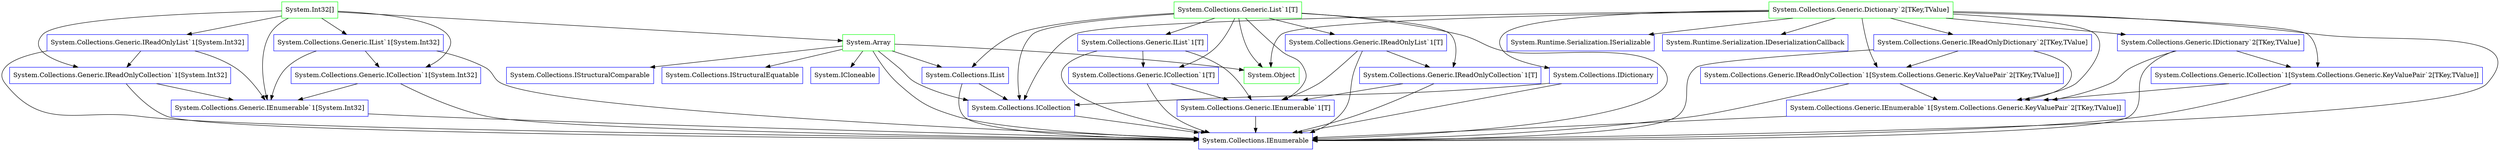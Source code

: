 digraph {
	node [shape=rect]
	"System.Int32[]" [color=green]
	"System.Int32[]" -> "System.Array"
	"System.Int32[]" -> "System.Collections.Generic.IList`1[System.Int32]"
	"System.Int32[]" -> "System.Collections.Generic.ICollection`1[System.Int32]"
	"System.Int32[]" -> "System.Collections.Generic.IEnumerable`1[System.Int32]"
	"System.Int32[]" -> "System.Collections.Generic.IReadOnlyList`1[System.Int32]"
	"System.Int32[]" -> "System.Collections.Generic.IReadOnlyCollection`1[System.Int32]"
	"System.Array" [color=green]
	"System.Array" -> "System.Object"
	"System.Array" -> "System.ICloneable"
	"System.Array" -> "System.Collections.IList"
	"System.Array" -> "System.Collections.ICollection"
	"System.Array" -> "System.Collections.IEnumerable"
	"System.Array" -> "System.Collections.IStructuralComparable"
	"System.Array" -> "System.Collections.IStructuralEquatable"
	"System.Object" [color=green]
	"System.ICloneable" [color=blue]
	"System.Collections.IList" [color=blue]
	"System.Collections.IList" -> "System.Collections.ICollection"
	"System.Collections.IList" -> "System.Collections.IEnumerable"
	"System.Collections.ICollection" [color=blue]
	"System.Collections.ICollection" -> "System.Collections.IEnumerable"
	"System.Collections.IEnumerable" [color=blue]
	"System.Collections.IStructuralComparable" [color=blue]
	"System.Collections.IStructuralEquatable" [color=blue]
	"System.Collections.Generic.IList`1[System.Int32]" [color=blue]
	"System.Collections.Generic.IList`1[System.Int32]" -> "System.Collections.Generic.ICollection`1[System.Int32]"
	"System.Collections.Generic.IList`1[System.Int32]" -> "System.Collections.Generic.IEnumerable`1[System.Int32]"
	"System.Collections.Generic.IList`1[System.Int32]" -> "System.Collections.IEnumerable"
	"System.Collections.Generic.ICollection`1[System.Int32]" [color=blue]
	"System.Collections.Generic.ICollection`1[System.Int32]" -> "System.Collections.Generic.IEnumerable`1[System.Int32]"
	"System.Collections.Generic.ICollection`1[System.Int32]" -> "System.Collections.IEnumerable"
	"System.Collections.Generic.IEnumerable`1[System.Int32]" [color=blue]
	"System.Collections.Generic.IEnumerable`1[System.Int32]" -> "System.Collections.IEnumerable"
	"System.Collections.Generic.IReadOnlyList`1[System.Int32]" [color=blue]
	"System.Collections.Generic.IReadOnlyList`1[System.Int32]" -> "System.Collections.Generic.IReadOnlyCollection`1[System.Int32]"
	"System.Collections.Generic.IReadOnlyList`1[System.Int32]" -> "System.Collections.Generic.IEnumerable`1[System.Int32]"
	"System.Collections.Generic.IReadOnlyList`1[System.Int32]" -> "System.Collections.IEnumerable"
	"System.Collections.Generic.IReadOnlyCollection`1[System.Int32]" [color=blue]
	"System.Collections.Generic.IReadOnlyCollection`1[System.Int32]" -> "System.Collections.Generic.IEnumerable`1[System.Int32]"
	"System.Collections.Generic.IReadOnlyCollection`1[System.Int32]" -> "System.Collections.IEnumerable"
	"System.Collections.Generic.List`1[T]" [color=green]
	"System.Collections.Generic.List`1[T]" -> "System.Object"
	"System.Collections.Generic.List`1[T]" -> "System.Collections.Generic.IList`1[T]"
	"System.Collections.Generic.List`1[T]" -> "System.Collections.Generic.ICollection`1[T]"
	"System.Collections.Generic.List`1[T]" -> "System.Collections.Generic.IEnumerable`1[T]"
	"System.Collections.Generic.List`1[T]" -> "System.Collections.IEnumerable"
	"System.Collections.Generic.List`1[T]" -> "System.Collections.IList"
	"System.Collections.Generic.List`1[T]" -> "System.Collections.ICollection"
	"System.Collections.Generic.List`1[T]" -> "System.Collections.Generic.IReadOnlyList`1[T]"
	"System.Collections.Generic.List`1[T]" -> "System.Collections.Generic.IReadOnlyCollection`1[T]"
	"System.Collections.Generic.IList`1[T]" [color=blue]
	"System.Collections.Generic.IList`1[T]" -> "System.Collections.Generic.ICollection`1[T]"
	"System.Collections.Generic.IList`1[T]" -> "System.Collections.Generic.IEnumerable`1[T]"
	"System.Collections.Generic.IList`1[T]" -> "System.Collections.IEnumerable"
	"System.Collections.Generic.ICollection`1[T]" [color=blue]
	"System.Collections.Generic.ICollection`1[T]" -> "System.Collections.Generic.IEnumerable`1[T]"
	"System.Collections.Generic.ICollection`1[T]" -> "System.Collections.IEnumerable"
	"System.Collections.Generic.IEnumerable`1[T]" [color=blue]
	"System.Collections.Generic.IEnumerable`1[T]" -> "System.Collections.IEnumerable"
	"System.Collections.Generic.IReadOnlyList`1[T]" [color=blue]
	"System.Collections.Generic.IReadOnlyList`1[T]" -> "System.Collections.Generic.IReadOnlyCollection`1[T]"
	"System.Collections.Generic.IReadOnlyList`1[T]" -> "System.Collections.Generic.IEnumerable`1[T]"
	"System.Collections.Generic.IReadOnlyList`1[T]" -> "System.Collections.IEnumerable"
	"System.Collections.Generic.IReadOnlyCollection`1[T]" [color=blue]
	"System.Collections.Generic.IReadOnlyCollection`1[T]" -> "System.Collections.Generic.IEnumerable`1[T]"
	"System.Collections.Generic.IReadOnlyCollection`1[T]" -> "System.Collections.IEnumerable"
	"System.Collections.Generic.Dictionary`2[TKey,TValue]" [color=green]
	"System.Collections.Generic.Dictionary`2[TKey,TValue]" -> "System.Object"
	"System.Collections.Generic.Dictionary`2[TKey,TValue]" -> "System.Collections.Generic.IDictionary`2[TKey,TValue]"
	"System.Collections.Generic.Dictionary`2[TKey,TValue]" -> "System.Collections.Generic.ICollection`1[System.Collections.Generic.KeyValuePair`2[TKey,TValue]]"
	"System.Collections.Generic.Dictionary`2[TKey,TValue]" -> "System.Collections.Generic.IEnumerable`1[System.Collections.Generic.KeyValuePair`2[TKey,TValue]]"
	"System.Collections.Generic.Dictionary`2[TKey,TValue]" -> "System.Collections.IEnumerable"
	"System.Collections.Generic.Dictionary`2[TKey,TValue]" -> "System.Collections.IDictionary"
	"System.Collections.Generic.Dictionary`2[TKey,TValue]" -> "System.Collections.ICollection"
	"System.Collections.Generic.Dictionary`2[TKey,TValue]" -> "System.Collections.Generic.IReadOnlyDictionary`2[TKey,TValue]"
	"System.Collections.Generic.Dictionary`2[TKey,TValue]" -> "System.Collections.Generic.IReadOnlyCollection`1[System.Collections.Generic.KeyValuePair`2[TKey,TValue]]"
	"System.Collections.Generic.Dictionary`2[TKey,TValue]" -> "System.Runtime.Serialization.ISerializable"
	"System.Collections.Generic.Dictionary`2[TKey,TValue]" -> "System.Runtime.Serialization.IDeserializationCallback"
	"System.Collections.Generic.IDictionary`2[TKey,TValue]" [color=blue]
	"System.Collections.Generic.IDictionary`2[TKey,TValue]" -> "System.Collections.Generic.ICollection`1[System.Collections.Generic.KeyValuePair`2[TKey,TValue]]"
	"System.Collections.Generic.IDictionary`2[TKey,TValue]" -> "System.Collections.Generic.IEnumerable`1[System.Collections.Generic.KeyValuePair`2[TKey,TValue]]"
	"System.Collections.Generic.IDictionary`2[TKey,TValue]" -> "System.Collections.IEnumerable"
	"System.Collections.Generic.ICollection`1[System.Collections.Generic.KeyValuePair`2[TKey,TValue]]" [color=blue]
	"System.Collections.Generic.ICollection`1[System.Collections.Generic.KeyValuePair`2[TKey,TValue]]" -> "System.Collections.Generic.IEnumerable`1[System.Collections.Generic.KeyValuePair`2[TKey,TValue]]"
	"System.Collections.Generic.ICollection`1[System.Collections.Generic.KeyValuePair`2[TKey,TValue]]" -> "System.Collections.IEnumerable"
	"System.Collections.Generic.IEnumerable`1[System.Collections.Generic.KeyValuePair`2[TKey,TValue]]" [color=blue]
	"System.Collections.Generic.IEnumerable`1[System.Collections.Generic.KeyValuePair`2[TKey,TValue]]" -> "System.Collections.IEnumerable"
	"System.Collections.IDictionary" [color=blue]
	"System.Collections.IDictionary" -> "System.Collections.ICollection"
	"System.Collections.IDictionary" -> "System.Collections.IEnumerable"
	"System.Collections.Generic.IReadOnlyDictionary`2[TKey,TValue]" [color=blue]
	"System.Collections.Generic.IReadOnlyDictionary`2[TKey,TValue]" -> "System.Collections.Generic.IReadOnlyCollection`1[System.Collections.Generic.KeyValuePair`2[TKey,TValue]]"
	"System.Collections.Generic.IReadOnlyDictionary`2[TKey,TValue]" -> "System.Collections.Generic.IEnumerable`1[System.Collections.Generic.KeyValuePair`2[TKey,TValue]]"
	"System.Collections.Generic.IReadOnlyDictionary`2[TKey,TValue]" -> "System.Collections.IEnumerable"
	"System.Collections.Generic.IReadOnlyCollection`1[System.Collections.Generic.KeyValuePair`2[TKey,TValue]]" [color=blue]
	"System.Collections.Generic.IReadOnlyCollection`1[System.Collections.Generic.KeyValuePair`2[TKey,TValue]]" -> "System.Collections.Generic.IEnumerable`1[System.Collections.Generic.KeyValuePair`2[TKey,TValue]]"
	"System.Collections.Generic.IReadOnlyCollection`1[System.Collections.Generic.KeyValuePair`2[TKey,TValue]]" -> "System.Collections.IEnumerable"
	"System.Runtime.Serialization.ISerializable" [color=blue]
	"System.Runtime.Serialization.IDeserializationCallback" [color=blue]
}
